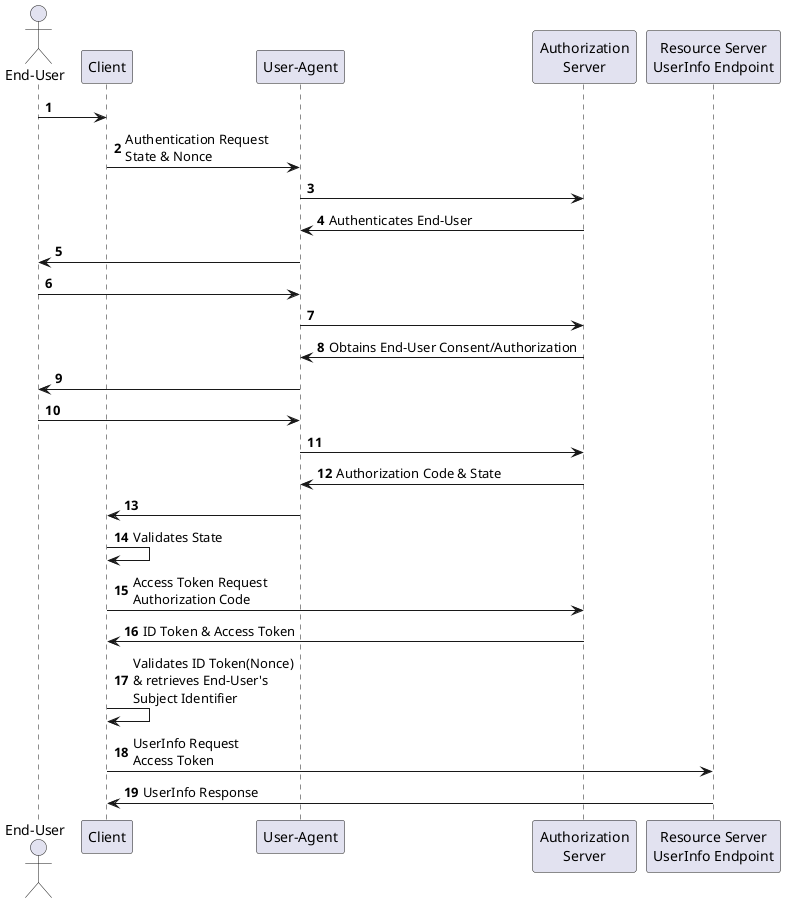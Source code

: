 @startuml OpenID Connect Authorization Code Flow
autonumber
actor "End-User" as EU
participant Client as C
participant "User-Agent" as UA
participant "Authorization\nServer" as AS
participant "Resource Server\nUserInfo Endpoint" as RS

EU -> C:
C -> UA: Authentication Request\nState & Nonce
UA -> AS:
AS -> UA: Authenticates End-User
UA -> EU:
EU -> UA:
UA -> AS:
AS -> UA: Obtains End-User Consent/Authorization
UA -> EU:
EU -> UA:
UA -> AS:
AS -> UA: Authorization Code & State
UA -> C:
C -> C: Validates State
C -> AS: Access Token Request\nAuthorization Code
AS -> C: ID Token & Access Token
C -> C: Validates ID Token(Nonce)\n& retrieves End-User's\nSubject Identifier
C -> RS: UserInfo Request\nAccess Token
RS -> C: UserInfo Response
@enduml